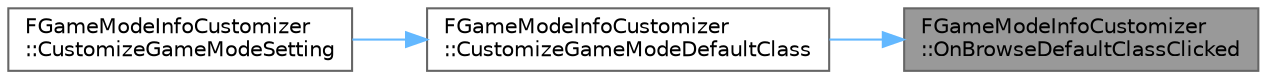 digraph "FGameModeInfoCustomizer::OnBrowseDefaultClassClicked"
{
 // INTERACTIVE_SVG=YES
 // LATEX_PDF_SIZE
  bgcolor="transparent";
  edge [fontname=Helvetica,fontsize=10,labelfontname=Helvetica,labelfontsize=10];
  node [fontname=Helvetica,fontsize=10,shape=box,height=0.2,width=0.4];
  rankdir="RL";
  Node1 [id="Node000001",label="FGameModeInfoCustomizer\l::OnBrowseDefaultClassClicked",height=0.2,width=0.4,color="gray40", fillcolor="grey60", style="filled", fontcolor="black",tooltip=" "];
  Node1 -> Node2 [id="edge1_Node000001_Node000002",dir="back",color="steelblue1",style="solid",tooltip=" "];
  Node2 [id="Node000002",label="FGameModeInfoCustomizer\l::CustomizeGameModeDefaultClass",height=0.2,width=0.4,color="grey40", fillcolor="white", style="filled",URL="$d8/d99/classFGameModeInfoCustomizer.html#a74d406f84c5b9f70518e8d34579a603e",tooltip="Create widget fo modifying a default class within the current GameMode."];
  Node2 -> Node3 [id="edge2_Node000002_Node000003",dir="back",color="steelblue1",style="solid",tooltip=" "];
  Node3 [id="Node000003",label="FGameModeInfoCustomizer\l::CustomizeGameModeSetting",height=0.2,width=0.4,color="grey40", fillcolor="white", style="filled",URL="$d8/d99/classFGameModeInfoCustomizer.html#ad7c2b7a819accac445cba2e1433a3540",tooltip="Add special customization for the GameMode setting."];
}
